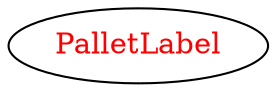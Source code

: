 digraph dependencyGraph {
 concentrate=true;
 ranksep="2.0";
 rankdir="LR"; 
 splines="ortho";
"PalletLabel" [fontcolor="red"];
}